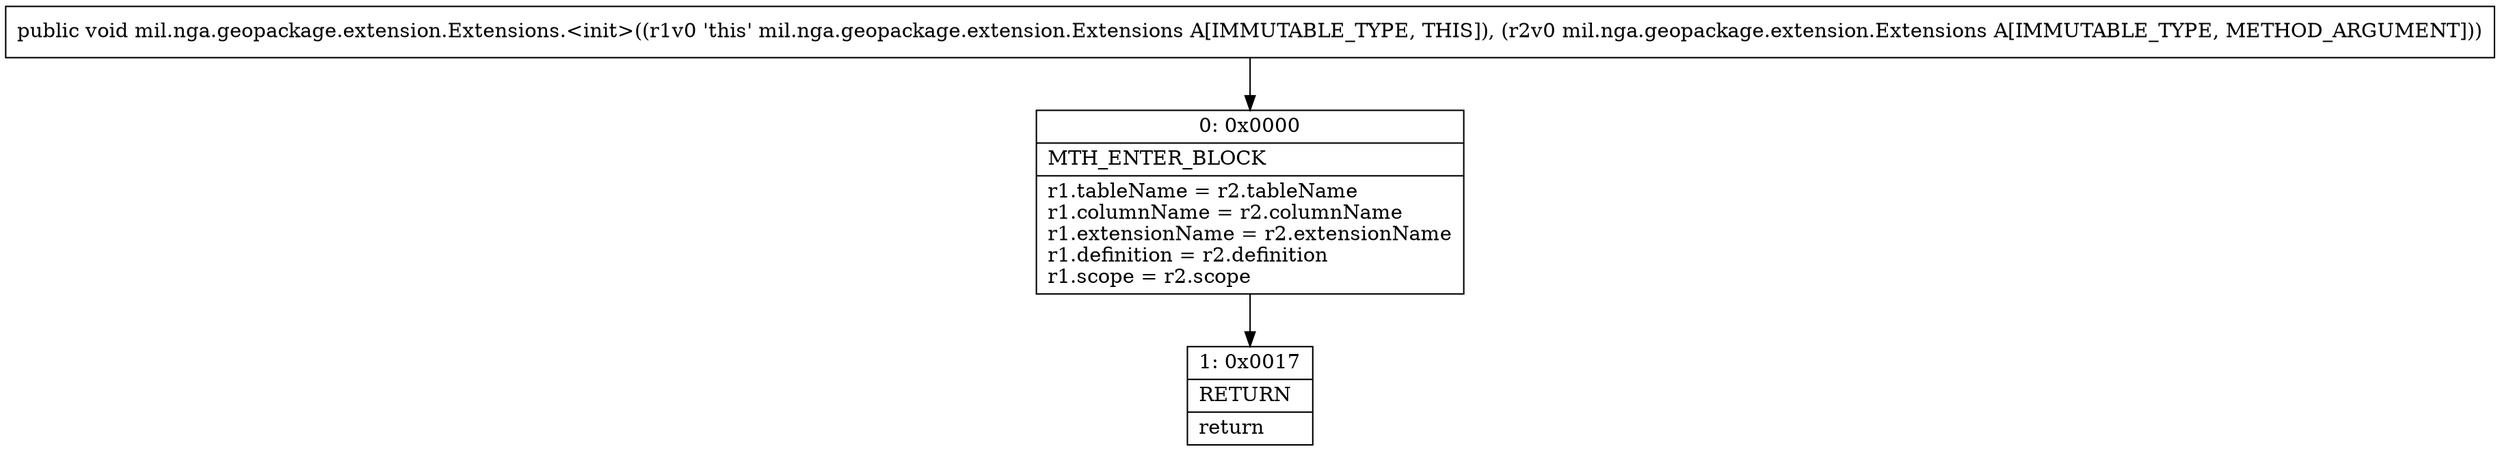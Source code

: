 digraph "CFG formil.nga.geopackage.extension.Extensions.\<init\>(Lmil\/nga\/geopackage\/extension\/Extensions;)V" {
Node_0 [shape=record,label="{0\:\ 0x0000|MTH_ENTER_BLOCK\l|r1.tableName = r2.tableName\lr1.columnName = r2.columnName\lr1.extensionName = r2.extensionName\lr1.definition = r2.definition\lr1.scope = r2.scope\l}"];
Node_1 [shape=record,label="{1\:\ 0x0017|RETURN\l|return\l}"];
MethodNode[shape=record,label="{public void mil.nga.geopackage.extension.Extensions.\<init\>((r1v0 'this' mil.nga.geopackage.extension.Extensions A[IMMUTABLE_TYPE, THIS]), (r2v0 mil.nga.geopackage.extension.Extensions A[IMMUTABLE_TYPE, METHOD_ARGUMENT])) }"];
MethodNode -> Node_0;
Node_0 -> Node_1;
}

